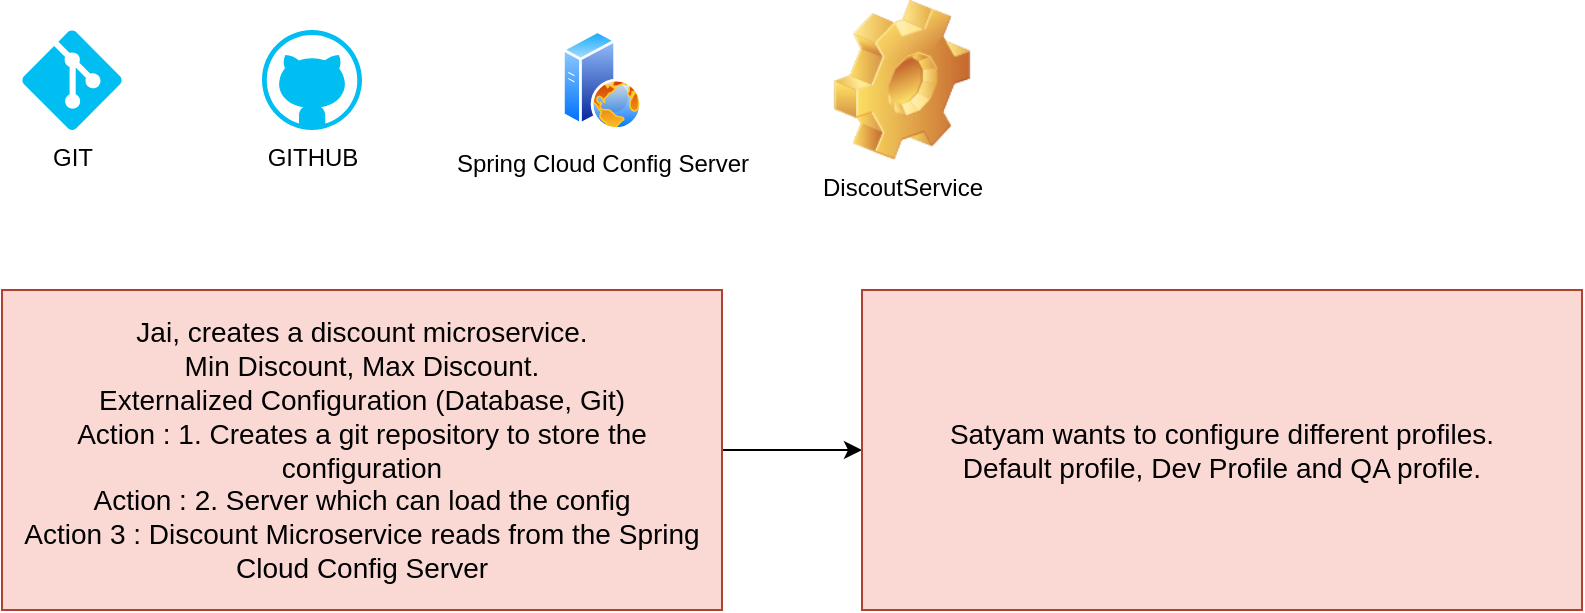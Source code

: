 <mxfile version="14.5.1" type="device"><diagram id="8tVQFmnxUkmYBKI5mwDB" name="Spring Cloud Config Workflow"><mxGraphModel dx="1087" dy="491" grid="1" gridSize="10" guides="1" tooltips="1" connect="1" arrows="1" fold="1" page="1" pageScale="1" pageWidth="850" pageHeight="1100" math="0" shadow="0"><root><mxCell id="nVo9fhPFUoN9J3JEFohB-0"/><mxCell id="nVo9fhPFUoN9J3JEFohB-1" parent="nVo9fhPFUoN9J3JEFohB-0"/><mxCell id="nVo9fhPFUoN9J3JEFohB-2" value="GIT" style="verticalLabelPosition=bottom;html=1;verticalAlign=top;align=center;strokeColor=none;fillColor=#00BEF2;shape=mxgraph.azure.git_repository;" vertex="1" parent="nVo9fhPFUoN9J3JEFohB-1"><mxGeometry x="40" y="40" width="50" height="50" as="geometry"/></mxCell><mxCell id="nVo9fhPFUoN9J3JEFohB-3" value="GITHUB" style="verticalLabelPosition=bottom;html=1;verticalAlign=top;align=center;strokeColor=none;fillColor=#00BEF2;shape=mxgraph.azure.github_code;pointerEvents=1;" vertex="1" parent="nVo9fhPFUoN9J3JEFohB-1"><mxGeometry x="160" y="40" width="50" height="50" as="geometry"/></mxCell><mxCell id="nVo9fhPFUoN9J3JEFohB-4" value="Spring Cloud Config Server" style="aspect=fixed;perimeter=ellipsePerimeter;html=1;align=center;shadow=0;dashed=0;spacingTop=3;image;image=img/lib/active_directory/web_server.svg;" vertex="1" parent="nVo9fhPFUoN9J3JEFohB-1"><mxGeometry x="310" y="40" width="40" height="50" as="geometry"/></mxCell><mxCell id="nVo9fhPFUoN9J3JEFohB-5" value="DiscoutService" style="image;html=1;image=img/lib/clip_art/general/Gear_128x128.png" vertex="1" parent="nVo9fhPFUoN9J3JEFohB-1"><mxGeometry x="440" y="25" width="80" height="80" as="geometry"/></mxCell><mxCell id="nVo9fhPFUoN9J3JEFohB-10" value="" style="edgeStyle=orthogonalEdgeStyle;rounded=0;orthogonalLoop=1;jettySize=auto;html=1;fontSize=14;" edge="1" parent="nVo9fhPFUoN9J3JEFohB-1" source="nVo9fhPFUoN9J3JEFohB-8" target="nVo9fhPFUoN9J3JEFohB-9"><mxGeometry relative="1" as="geometry"/></mxCell><mxCell id="nVo9fhPFUoN9J3JEFohB-8" value="Jai, creates a discount microservice.&lt;br&gt;Min Discount, Max Discount.&lt;br&gt;Externalized Configuration (Database, Git)&lt;br&gt;Action : 1. Creates a git repository to store the configuration&lt;br&gt;Action : 2. Server which can load the config&lt;br&gt;Action 3 : Discount Microservice reads from the Spring Cloud Config Server" style="rounded=0;whiteSpace=wrap;html=1;fontSize=14;fillColor=#fad9d5;strokeColor=#ae4132;" vertex="1" parent="nVo9fhPFUoN9J3JEFohB-1"><mxGeometry x="30" y="170" width="360" height="160" as="geometry"/></mxCell><mxCell id="nVo9fhPFUoN9J3JEFohB-9" value="Satyam wants to configure different profiles.&lt;br&gt;Default profile, Dev Profile and QA profile." style="rounded=0;whiteSpace=wrap;html=1;fontSize=14;fillColor=#fad9d5;strokeColor=#ae4132;" vertex="1" parent="nVo9fhPFUoN9J3JEFohB-1"><mxGeometry x="460" y="170" width="360" height="160" as="geometry"/></mxCell></root></mxGraphModel></diagram></mxfile>